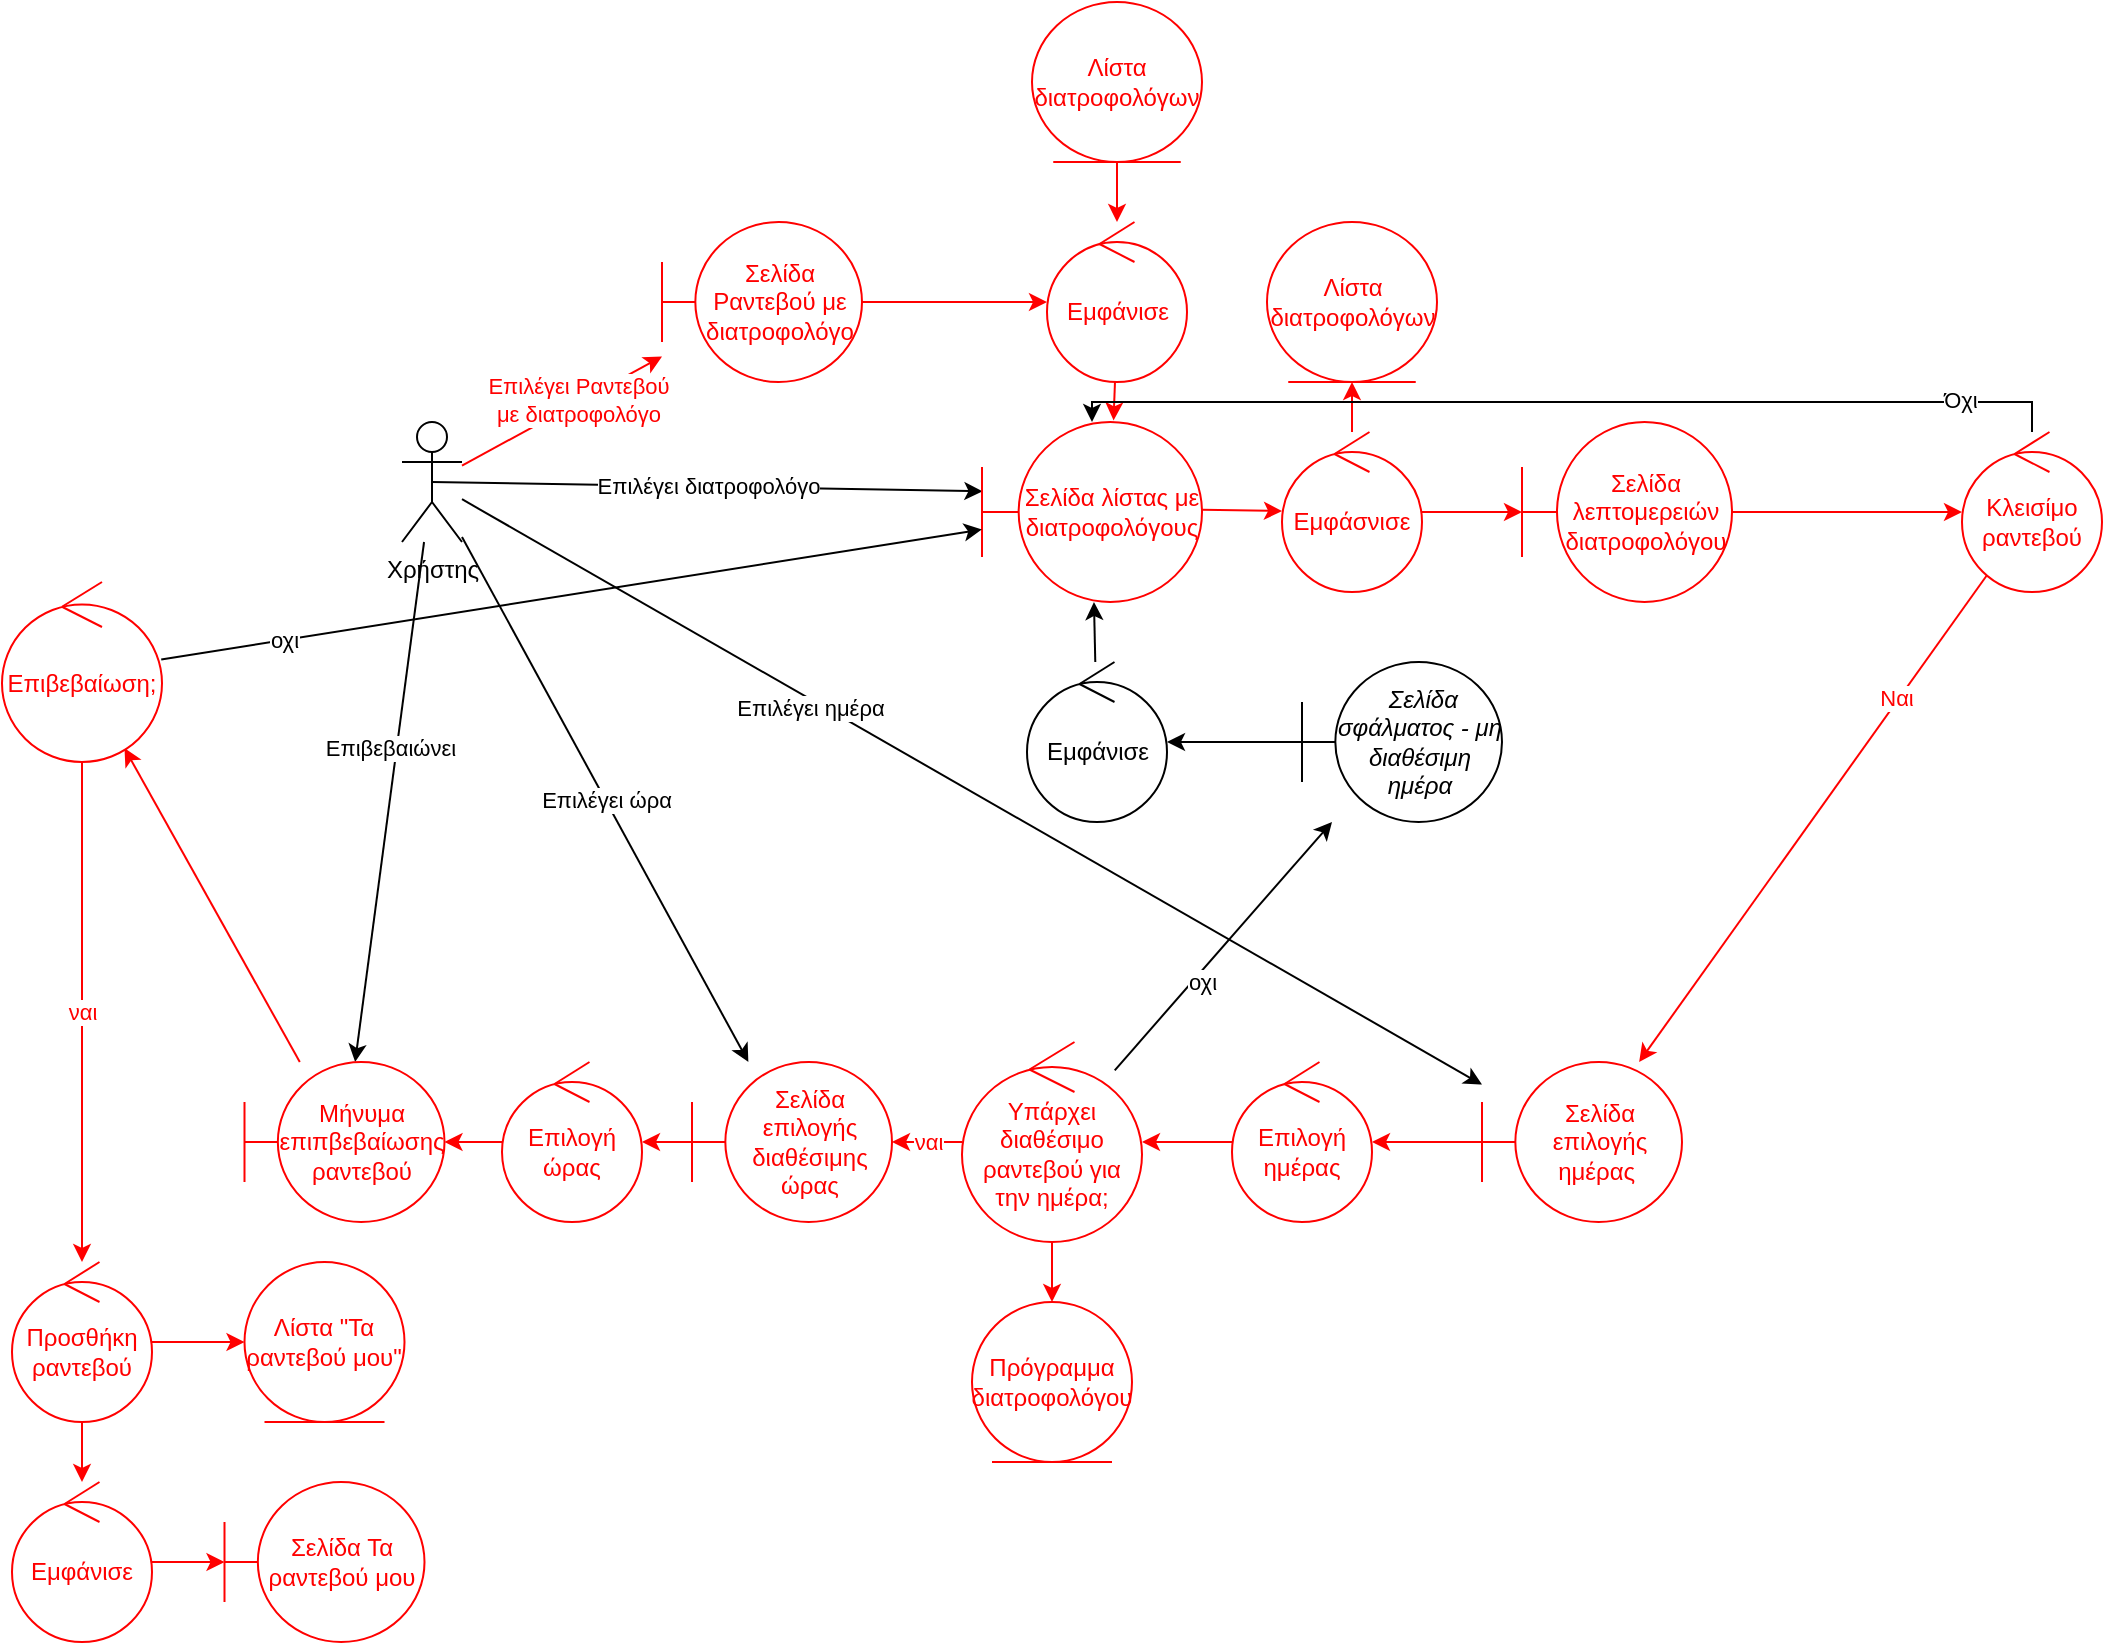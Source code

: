 <mxfile version="21.2.9" type="device">
  <diagram name="Σελίδα-1" id="h-o1yX0LM2CVH-15DDE9">
    <mxGraphModel dx="1304" dy="639" grid="1" gridSize="10" guides="1" tooltips="1" connect="1" arrows="1" fold="1" page="1" pageScale="1" pageWidth="1654" pageHeight="1169" math="0" shadow="0">
      <root>
        <mxCell id="0" />
        <mxCell id="1" parent="0" />
        <mxCell id="8t45LIVKKecfM5tV3rzv-11" value="" style="rounded=0;orthogonalLoop=1;jettySize=auto;html=1;strokeColor=#FF0000;" parent="1" source="8t45LIVKKecfM5tV3rzv-1" target="8t45LIVKKecfM5tV3rzv-10" edge="1">
          <mxGeometry relative="1" as="geometry" />
        </mxCell>
        <mxCell id="8t45LIVKKecfM5tV3rzv-20" value="&lt;font color=&quot;#ff0000&quot;&gt;Επιλέγει Ραντεβού &lt;br&gt;με διατροφολόγο&lt;/font&gt;" style="edgeLabel;html=1;align=center;verticalAlign=middle;resizable=0;points=[];" parent="8t45LIVKKecfM5tV3rzv-11" vertex="1" connectable="0">
          <mxGeometry x="0.169" y="1" relative="1" as="geometry">
            <mxPoint as="offset" />
          </mxGeometry>
        </mxCell>
        <mxCell id="8t45LIVKKecfM5tV3rzv-18" style="rounded=0;orthogonalLoop=1;jettySize=auto;html=1;exitX=0.5;exitY=0.5;exitDx=0;exitDy=0;exitPerimeter=0;entryX=0.002;entryY=0.385;entryDx=0;entryDy=0;entryPerimeter=0;" parent="1" source="8t45LIVKKecfM5tV3rzv-1" target="8t45LIVKKecfM5tV3rzv-15" edge="1">
          <mxGeometry relative="1" as="geometry" />
        </mxCell>
        <mxCell id="8t45LIVKKecfM5tV3rzv-19" value="Επιλέγει διατροφολόγο" style="edgeLabel;html=1;align=center;verticalAlign=middle;resizable=0;points=[];" parent="8t45LIVKKecfM5tV3rzv-18" vertex="1" connectable="0">
          <mxGeometry x="-0.183" relative="1" as="geometry">
            <mxPoint x="25" as="offset" />
          </mxGeometry>
        </mxCell>
        <mxCell id="8t45LIVKKecfM5tV3rzv-58" value="" style="rounded=0;orthogonalLoop=1;jettySize=auto;html=1;" parent="1" source="8t45LIVKKecfM5tV3rzv-1" target="8t45LIVKKecfM5tV3rzv-35" edge="1">
          <mxGeometry relative="1" as="geometry" />
        </mxCell>
        <mxCell id="8t45LIVKKecfM5tV3rzv-60" value="Επιλέγει ημέρα" style="edgeLabel;html=1;align=center;verticalAlign=middle;resizable=0;points=[];" parent="8t45LIVKKecfM5tV3rzv-58" vertex="1" connectable="0">
          <mxGeometry x="-0.312" y="-3" relative="1" as="geometry">
            <mxPoint y="1" as="offset" />
          </mxGeometry>
        </mxCell>
        <mxCell id="8t45LIVKKecfM5tV3rzv-59" value="Επιλέγει ώρα" style="rounded=0;orthogonalLoop=1;jettySize=auto;html=1;" parent="1" source="8t45LIVKKecfM5tV3rzv-1" target="8t45LIVKKecfM5tV3rzv-51" edge="1">
          <mxGeometry relative="1" as="geometry" />
        </mxCell>
        <mxCell id="8t45LIVKKecfM5tV3rzv-62" value="" style="rounded=0;orthogonalLoop=1;jettySize=auto;html=1;" parent="1" source="8t45LIVKKecfM5tV3rzv-1" target="8t45LIVKKecfM5tV3rzv-61" edge="1">
          <mxGeometry relative="1" as="geometry" />
        </mxCell>
        <mxCell id="8t45LIVKKecfM5tV3rzv-63" value="Επιβεβαιώνει" style="edgeLabel;html=1;align=center;verticalAlign=middle;resizable=0;points=[];" parent="8t45LIVKKecfM5tV3rzv-62" vertex="1" connectable="0">
          <mxGeometry x="-0.202" y="-4" relative="1" as="geometry">
            <mxPoint as="offset" />
          </mxGeometry>
        </mxCell>
        <mxCell id="8t45LIVKKecfM5tV3rzv-1" value="Χρήστης" style="shape=umlActor;verticalLabelPosition=bottom;verticalAlign=top;html=1;" parent="1" vertex="1">
          <mxGeometry x="210" y="230" width="30" height="60" as="geometry" />
        </mxCell>
        <mxCell id="8t45LIVKKecfM5tV3rzv-13" value="" style="rounded=0;orthogonalLoop=1;jettySize=auto;html=1;strokeColor=#FF0000;" parent="1" source="8t45LIVKKecfM5tV3rzv-10" target="8t45LIVKKecfM5tV3rzv-12" edge="1">
          <mxGeometry relative="1" as="geometry" />
        </mxCell>
        <mxCell id="8t45LIVKKecfM5tV3rzv-10" value="&lt;font color=&quot;#ff0000&quot;&gt;Σελίδα Ραντεβού με διατροφολόγο&lt;/font&gt;" style="shape=umlBoundary;whiteSpace=wrap;html=1;strokeColor=#ff0000;" parent="1" vertex="1">
          <mxGeometry x="340" y="130" width="100" height="80" as="geometry" />
        </mxCell>
        <mxCell id="8t45LIVKKecfM5tV3rzv-16" value="" style="rounded=0;orthogonalLoop=1;jettySize=auto;html=1;entryX=0.598;entryY=-0.009;entryDx=0;entryDy=0;entryPerimeter=0;strokeColor=#FF0000;" parent="1" source="8t45LIVKKecfM5tV3rzv-12" target="8t45LIVKKecfM5tV3rzv-15" edge="1">
          <mxGeometry relative="1" as="geometry" />
        </mxCell>
        <mxCell id="8t45LIVKKecfM5tV3rzv-12" value="&lt;font color=&quot;#ff0000&quot;&gt;Εμφάνισε&lt;/font&gt;" style="ellipse;shape=umlControl;whiteSpace=wrap;html=1;strokeColor=#ff0000;" parent="1" vertex="1">
          <mxGeometry x="532.5" y="130" width="70" height="80" as="geometry" />
        </mxCell>
        <mxCell id="8t45LIVKKecfM5tV3rzv-17" value="" style="rounded=0;orthogonalLoop=1;jettySize=auto;html=1;strokeColor=#FF0000;" parent="1" source="8t45LIVKKecfM5tV3rzv-14" target="8t45LIVKKecfM5tV3rzv-12" edge="1">
          <mxGeometry relative="1" as="geometry" />
        </mxCell>
        <mxCell id="8t45LIVKKecfM5tV3rzv-14" value="&lt;font color=&quot;#ff0000&quot;&gt;Λίστα διατροφολόγων&lt;/font&gt;" style="ellipse;shape=umlEntity;whiteSpace=wrap;html=1;strokeColor=#FF0000;" parent="1" vertex="1">
          <mxGeometry x="525" y="20" width="85" height="80" as="geometry" />
        </mxCell>
        <mxCell id="8t45LIVKKecfM5tV3rzv-15" value="&lt;font color=&quot;#ff0000&quot;&gt;Σελίδα λίστας με διατροφολόγους&lt;/font&gt;" style="shape=umlBoundary;whiteSpace=wrap;html=1;strokeColor=#FF0000;" parent="1" vertex="1">
          <mxGeometry x="500" y="230" width="110" height="90" as="geometry" />
        </mxCell>
        <mxCell id="8t45LIVKKecfM5tV3rzv-28" value="" style="rounded=0;orthogonalLoop=1;jettySize=auto;html=1;exitX=0.999;exitY=0.488;exitDx=0;exitDy=0;exitPerimeter=0;strokeColor=#FF0000;" parent="1" source="8t45LIVKKecfM5tV3rzv-15" target="8t45LIVKKecfM5tV3rzv-27" edge="1">
          <mxGeometry relative="1" as="geometry">
            <mxPoint x="693.099" y="208.003" as="sourcePoint" />
          </mxGeometry>
        </mxCell>
        <mxCell id="8t45LIVKKecfM5tV3rzv-36" value="" style="rounded=0;orthogonalLoop=1;jettySize=auto;html=1;strokeColor=#FF0000;" parent="1" source="8t45LIVKKecfM5tV3rzv-26" target="8t45LIVKKecfM5tV3rzv-34" edge="1">
          <mxGeometry relative="1" as="geometry" />
        </mxCell>
        <mxCell id="8t45LIVKKecfM5tV3rzv-26" value="&lt;font color=&quot;#ff0000&quot;&gt;Σελίδα λεπτομερειών διατροφολόγου&lt;/font&gt;" style="shape=umlBoundary;whiteSpace=wrap;html=1;strokeColor=#FF0000;" parent="1" vertex="1">
          <mxGeometry x="770" y="230" width="105" height="90" as="geometry" />
        </mxCell>
        <mxCell id="8t45LIVKKecfM5tV3rzv-30" value="" style="rounded=0;orthogonalLoop=1;jettySize=auto;html=1;strokeColor=#FF0000;" parent="1" source="8t45LIVKKecfM5tV3rzv-27" target="8t45LIVKKecfM5tV3rzv-29" edge="1">
          <mxGeometry relative="1" as="geometry" />
        </mxCell>
        <mxCell id="8t45LIVKKecfM5tV3rzv-33" value="" style="rounded=0;orthogonalLoop=1;jettySize=auto;html=1;strokeColor=#FF0000;" parent="1" source="8t45LIVKKecfM5tV3rzv-27" target="8t45LIVKKecfM5tV3rzv-26" edge="1">
          <mxGeometry relative="1" as="geometry" />
        </mxCell>
        <mxCell id="8t45LIVKKecfM5tV3rzv-27" value="&lt;font color=&quot;#ff0000&quot;&gt;Εμφάσνισε&lt;/font&gt;" style="ellipse;shape=umlControl;whiteSpace=wrap;html=1;strokeColor=#FF0000;" parent="1" vertex="1">
          <mxGeometry x="650" y="235" width="70" height="80" as="geometry" />
        </mxCell>
        <mxCell id="8t45LIVKKecfM5tV3rzv-29" value="&lt;font color=&quot;#ff0000&quot;&gt;Λίστα διατροφολόγων&lt;/font&gt;" style="ellipse;shape=umlEntity;whiteSpace=wrap;html=1;strokeColor=#FF0000;" parent="1" vertex="1">
          <mxGeometry x="642.5" y="130" width="85" height="80" as="geometry" />
        </mxCell>
        <mxCell id="8t45LIVKKecfM5tV3rzv-37" value="" style="rounded=0;orthogonalLoop=1;jettySize=auto;html=1;strokeColor=#FF0000;" parent="1" source="8t45LIVKKecfM5tV3rzv-34" target="8t45LIVKKecfM5tV3rzv-35" edge="1">
          <mxGeometry relative="1" as="geometry" />
        </mxCell>
        <mxCell id="9QLDLhwdELbTGxiLSMfI-1" value="Ναι" style="edgeLabel;html=1;align=center;verticalAlign=middle;resizable=0;points=[];fontColor=#FF0000;" vertex="1" connectable="0" parent="8t45LIVKKecfM5tV3rzv-37">
          <mxGeometry x="-0.486" y="-2" relative="1" as="geometry">
            <mxPoint as="offset" />
          </mxGeometry>
        </mxCell>
        <mxCell id="9QLDLhwdELbTGxiLSMfI-9" value="" style="edgeStyle=orthogonalEdgeStyle;rounded=0;orthogonalLoop=1;jettySize=auto;html=1;" edge="1" parent="1" source="8t45LIVKKecfM5tV3rzv-34" target="8t45LIVKKecfM5tV3rzv-15">
          <mxGeometry relative="1" as="geometry">
            <Array as="points">
              <mxPoint x="1025" y="220" />
              <mxPoint x="555" y="220" />
            </Array>
          </mxGeometry>
        </mxCell>
        <mxCell id="9QLDLhwdELbTGxiLSMfI-10" value="Όχι" style="edgeLabel;html=1;align=center;verticalAlign=middle;resizable=0;points=[];" vertex="1" connectable="0" parent="9QLDLhwdELbTGxiLSMfI-9">
          <mxGeometry x="-0.794" y="-1" relative="1" as="geometry">
            <mxPoint as="offset" />
          </mxGeometry>
        </mxCell>
        <mxCell id="8t45LIVKKecfM5tV3rzv-34" value="&lt;font color=&quot;#ff0000&quot;&gt;Κλεισίμο ραντεβού&lt;/font&gt;" style="ellipse;shape=umlControl;whiteSpace=wrap;html=1;strokeColor=#FF0000;" parent="1" vertex="1">
          <mxGeometry x="990" y="235" width="70" height="80" as="geometry" />
        </mxCell>
        <mxCell id="8t45LIVKKecfM5tV3rzv-41" value="" style="edgeStyle=orthogonalEdgeStyle;rounded=0;orthogonalLoop=1;jettySize=auto;html=1;strokeColor=#FF0000;" parent="1" source="8t45LIVKKecfM5tV3rzv-35" target="8t45LIVKKecfM5tV3rzv-39" edge="1">
          <mxGeometry relative="1" as="geometry" />
        </mxCell>
        <mxCell id="8t45LIVKKecfM5tV3rzv-35" value="&lt;font color=&quot;#ff0000&quot;&gt;Σελίδα επιλογής ημέρας&amp;nbsp;&lt;/font&gt;" style="shape=umlBoundary;whiteSpace=wrap;html=1;strokeColor=#FF0000;" parent="1" vertex="1">
          <mxGeometry x="750" y="550" width="100" height="80" as="geometry" />
        </mxCell>
        <mxCell id="8t45LIVKKecfM5tV3rzv-42" value="" style="edgeStyle=orthogonalEdgeStyle;rounded=0;orthogonalLoop=1;jettySize=auto;html=1;strokeColor=#FF0000;" parent="1" source="8t45LIVKKecfM5tV3rzv-39" target="8t45LIVKKecfM5tV3rzv-40" edge="1">
          <mxGeometry relative="1" as="geometry" />
        </mxCell>
        <mxCell id="8t45LIVKKecfM5tV3rzv-39" value="&lt;font color=&quot;#ff0000&quot;&gt;Επιλογή ημέρας&lt;/font&gt;" style="ellipse;shape=umlControl;whiteSpace=wrap;html=1;strokeColor=#FF0000;" parent="1" vertex="1">
          <mxGeometry x="625" y="550" width="70" height="80" as="geometry" />
        </mxCell>
        <mxCell id="8t45LIVKKecfM5tV3rzv-44" value="" style="rounded=0;orthogonalLoop=1;jettySize=auto;html=1;entryX=0.5;entryY=0;entryDx=0;entryDy=0;endArrow=classic;endFill=1;strokeColor=#FF0000;" parent="1" source="8t45LIVKKecfM5tV3rzv-40" target="8t45LIVKKecfM5tV3rzv-43" edge="1">
          <mxGeometry relative="1" as="geometry">
            <mxPoint x="435" y="440" as="targetPoint" />
          </mxGeometry>
        </mxCell>
        <mxCell id="8t45LIVKKecfM5tV3rzv-46" value="οχι" style="rounded=0;orthogonalLoop=1;jettySize=auto;html=1;" parent="1" source="8t45LIVKKecfM5tV3rzv-40" target="8t45LIVKKecfM5tV3rzv-45" edge="1">
          <mxGeometry x="-0.249" y="-4" relative="1" as="geometry">
            <mxPoint as="offset" />
          </mxGeometry>
        </mxCell>
        <mxCell id="8t45LIVKKecfM5tV3rzv-53" value="&lt;font color=&quot;#ff0000&quot;&gt;ναι&lt;/font&gt;" style="edgeStyle=orthogonalEdgeStyle;rounded=0;orthogonalLoop=1;jettySize=auto;html=1;strokeColor=#FF0000;" parent="1" source="8t45LIVKKecfM5tV3rzv-40" target="8t45LIVKKecfM5tV3rzv-51" edge="1">
          <mxGeometry relative="1" as="geometry">
            <mxPoint x="310" y="590" as="targetPoint" />
          </mxGeometry>
        </mxCell>
        <mxCell id="8t45LIVKKecfM5tV3rzv-40" value="&lt;font color=&quot;#ff0000&quot;&gt;Υπάρχει διαθέσιμο ραντεβού για την ημέρα;&lt;/font&gt;" style="ellipse;shape=umlControl;whiteSpace=wrap;html=1;strokeColor=#FF0000;" parent="1" vertex="1">
          <mxGeometry x="490" y="540" width="90" height="100" as="geometry" />
        </mxCell>
        <mxCell id="8t45LIVKKecfM5tV3rzv-43" value="&lt;font color=&quot;#ff0000&quot;&gt;Πρόγραμμα διατροφολόγου&lt;/font&gt;" style="ellipse;shape=umlEntity;whiteSpace=wrap;html=1;strokeColor=#FF0000;" parent="1" vertex="1">
          <mxGeometry x="495" y="670" width="80" height="80" as="geometry" />
        </mxCell>
        <mxCell id="8t45LIVKKecfM5tV3rzv-49" value="" style="rounded=0;orthogonalLoop=1;jettySize=auto;html=1;" parent="1" source="8t45LIVKKecfM5tV3rzv-45" target="8t45LIVKKecfM5tV3rzv-47" edge="1">
          <mxGeometry relative="1" as="geometry" />
        </mxCell>
        <mxCell id="8t45LIVKKecfM5tV3rzv-45" value="&lt;i&gt;&amp;nbsp;Σελίδα σφάλματος - μη διαθέσιμη ημέρα&lt;/i&gt;" style="shape=umlBoundary;whiteSpace=wrap;html=1;" parent="1" vertex="1">
          <mxGeometry x="660" y="350" width="100" height="80" as="geometry" />
        </mxCell>
        <mxCell id="8t45LIVKKecfM5tV3rzv-50" value="" style="rounded=0;orthogonalLoop=1;jettySize=auto;html=1;" parent="1" source="8t45LIVKKecfM5tV3rzv-47" target="8t45LIVKKecfM5tV3rzv-15" edge="1">
          <mxGeometry relative="1" as="geometry" />
        </mxCell>
        <mxCell id="8t45LIVKKecfM5tV3rzv-47" value="Εμφάνισε" style="ellipse;shape=umlControl;whiteSpace=wrap;html=1;" parent="1" vertex="1">
          <mxGeometry x="522.5" y="350" width="70" height="80" as="geometry" />
        </mxCell>
        <mxCell id="8t45LIVKKecfM5tV3rzv-56" value="" style="edgeStyle=orthogonalEdgeStyle;rounded=0;orthogonalLoop=1;jettySize=auto;html=1;strokeColor=#FF0000;" parent="1" source="8t45LIVKKecfM5tV3rzv-51" target="8t45LIVKKecfM5tV3rzv-55" edge="1">
          <mxGeometry relative="1" as="geometry" />
        </mxCell>
        <mxCell id="8t45LIVKKecfM5tV3rzv-51" value="&lt;font color=&quot;#ff0000&quot;&gt;Σελίδα επιλογής διαθέσιμης ώρας&lt;/font&gt;" style="shape=umlBoundary;whiteSpace=wrap;html=1;strokeColor=#FF0000;" parent="1" vertex="1">
          <mxGeometry x="355" y="550" width="100" height="80" as="geometry" />
        </mxCell>
        <mxCell id="8t45LIVKKecfM5tV3rzv-64" value="" style="edgeStyle=orthogonalEdgeStyle;rounded=0;orthogonalLoop=1;jettySize=auto;html=1;strokeColor=#FF0000;" parent="1" source="8t45LIVKKecfM5tV3rzv-55" target="8t45LIVKKecfM5tV3rzv-61" edge="1">
          <mxGeometry relative="1" as="geometry" />
        </mxCell>
        <mxCell id="8t45LIVKKecfM5tV3rzv-55" value="&lt;font color=&quot;#ff0000&quot;&gt;Επιλογή ώρας&lt;/font&gt;" style="ellipse;shape=umlControl;whiteSpace=wrap;html=1;strokeColor=#FF0000;" parent="1" vertex="1">
          <mxGeometry x="260" y="550" width="70" height="80" as="geometry" />
        </mxCell>
        <mxCell id="8t45LIVKKecfM5tV3rzv-66" value="" style="rounded=0;orthogonalLoop=1;jettySize=auto;html=1;strokeColor=#FF0000;" parent="1" source="8t45LIVKKecfM5tV3rzv-61" target="8t45LIVKKecfM5tV3rzv-65" edge="1">
          <mxGeometry relative="1" as="geometry" />
        </mxCell>
        <mxCell id="8t45LIVKKecfM5tV3rzv-61" value="&lt;font color=&quot;#ff0000&quot;&gt;Μήνυμα επιπβεβαίωσης ραντεβού&lt;/font&gt;" style="shape=umlBoundary;whiteSpace=wrap;html=1;strokeColor=#FF0000;" parent="1" vertex="1">
          <mxGeometry x="131.25" y="550" width="100" height="80" as="geometry" />
        </mxCell>
        <mxCell id="8t45LIVKKecfM5tV3rzv-67" value="" style="rounded=0;orthogonalLoop=1;jettySize=auto;html=1;" parent="1" source="8t45LIVKKecfM5tV3rzv-65" target="8t45LIVKKecfM5tV3rzv-15" edge="1">
          <mxGeometry relative="1" as="geometry" />
        </mxCell>
        <mxCell id="8t45LIVKKecfM5tV3rzv-68" value="οχι" style="edgeLabel;html=1;align=center;verticalAlign=middle;resizable=0;points=[];" parent="8t45LIVKKecfM5tV3rzv-67" vertex="1" connectable="0">
          <mxGeometry x="-0.704" relative="1" as="geometry">
            <mxPoint as="offset" />
          </mxGeometry>
        </mxCell>
        <mxCell id="8t45LIVKKecfM5tV3rzv-70" value="&lt;font color=&quot;#ff0000&quot;&gt;ναι&lt;/font&gt;" style="edgeStyle=orthogonalEdgeStyle;rounded=0;orthogonalLoop=1;jettySize=auto;html=1;strokeColor=#FF0000;" parent="1" source="8t45LIVKKecfM5tV3rzv-65" target="8t45LIVKKecfM5tV3rzv-69" edge="1">
          <mxGeometry relative="1" as="geometry" />
        </mxCell>
        <mxCell id="8t45LIVKKecfM5tV3rzv-65" value="&lt;font color=&quot;#ff0000&quot;&gt;Επιβεβαίωση;&lt;/font&gt;" style="ellipse;shape=umlControl;whiteSpace=wrap;html=1;strokeColor=#FF0000;" parent="1" vertex="1">
          <mxGeometry x="10" y="310" width="80" height="90" as="geometry" />
        </mxCell>
        <mxCell id="8t45LIVKKecfM5tV3rzv-72" value="" style="edgeStyle=orthogonalEdgeStyle;rounded=0;orthogonalLoop=1;jettySize=auto;html=1;strokeColor=#FF0000;" parent="1" source="8t45LIVKKecfM5tV3rzv-69" target="8t45LIVKKecfM5tV3rzv-71" edge="1">
          <mxGeometry relative="1" as="geometry" />
        </mxCell>
        <mxCell id="-Gl4ABIStuEA5KF3foh7-1" value="" style="edgeStyle=none;rounded=0;orthogonalLoop=1;jettySize=auto;html=1;strokeColor=#FF0000;fontColor=#FF0000;" parent="1" source="8t45LIVKKecfM5tV3rzv-69" target="8t45LIVKKecfM5tV3rzv-75" edge="1">
          <mxGeometry relative="1" as="geometry" />
        </mxCell>
        <mxCell id="8t45LIVKKecfM5tV3rzv-69" value="&lt;font color=&quot;#ff0000&quot;&gt;Προσθήκη ραντεβού&lt;/font&gt;" style="ellipse;shape=umlControl;whiteSpace=wrap;html=1;strokeColor=#FF0000;" parent="1" vertex="1">
          <mxGeometry x="15" y="650" width="70" height="80" as="geometry" />
        </mxCell>
        <mxCell id="8t45LIVKKecfM5tV3rzv-71" value="&lt;font color=&quot;#ff0000&quot;&gt;Λίστα &quot;Τα ραντεβού μου&quot;&lt;/font&gt;" style="ellipse;shape=umlEntity;whiteSpace=wrap;html=1;strokeColor=#FF0000;" parent="1" vertex="1">
          <mxGeometry x="131.25" y="650" width="80" height="80" as="geometry" />
        </mxCell>
        <mxCell id="8t45LIVKKecfM5tV3rzv-78" value="" style="edgeStyle=orthogonalEdgeStyle;rounded=0;orthogonalLoop=1;jettySize=auto;html=1;strokeColor=#FF0000;" parent="1" source="8t45LIVKKecfM5tV3rzv-75" target="8t45LIVKKecfM5tV3rzv-77" edge="1">
          <mxGeometry relative="1" as="geometry" />
        </mxCell>
        <mxCell id="8t45LIVKKecfM5tV3rzv-75" value="&lt;font color=&quot;#ff0000&quot;&gt;Εμφάνισε&lt;/font&gt;" style="ellipse;shape=umlControl;whiteSpace=wrap;html=1;strokeColor=#FF0000;" parent="1" vertex="1">
          <mxGeometry x="15" y="760" width="70" height="80" as="geometry" />
        </mxCell>
        <mxCell id="8t45LIVKKecfM5tV3rzv-77" value="&lt;font color=&quot;#ff0000&quot;&gt;Σελίδα Τα ραντεβού μου&lt;/font&gt;" style="shape=umlBoundary;whiteSpace=wrap;html=1;strokeColor=#FF0000;" parent="1" vertex="1">
          <mxGeometry x="121.25" y="760" width="100" height="80" as="geometry" />
        </mxCell>
      </root>
    </mxGraphModel>
  </diagram>
</mxfile>
